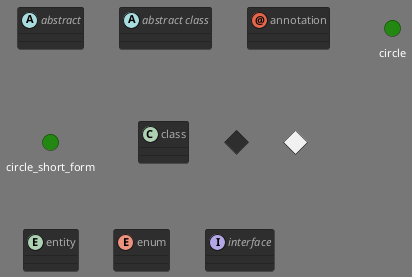 ' Do not edit
' Theme Gallery
' autogenerated by script
'
@startuml
!theme reddress-darkgreen
abstract        abstract
abstract class  "abstract class"
annotation      annotation
circle          circle
()              circle_short_form
class           class
diamond         diamond
<>              diamond_short_form
entity          entity
enum            enum
interface       interface
@enduml
